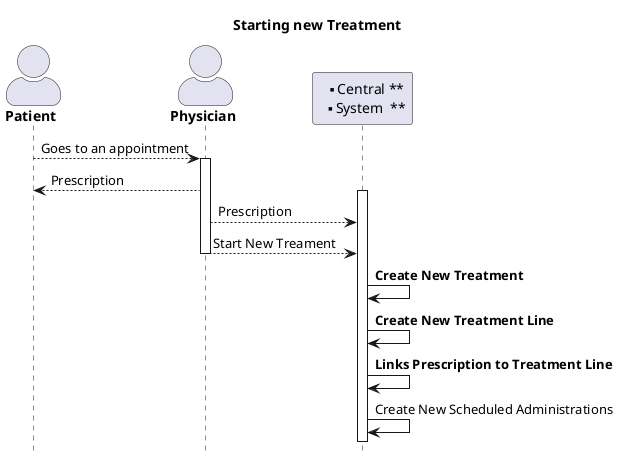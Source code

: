 @startuml
title Starting new Treatment
skinparam actorStyle awesome

hide footbox

'!include ./style.iuml

actor "**Patient**" as P
actor "**Physician**" as PHY
Participant "** Central **\n**  System  **" as PIS

P --> PHY : Goes to an appointment
activate PHY
PHY --> P: Prescription 
activate PIS

PHY --> PIS: Prescription
PHY --> PIS: Start New Treament
deactivate PHY

PIS -> PIS : **Create New Treatment**
PIS -> PIS : **Create New Treatment Line**
PIS -> PIS : **Links Prescription to Treatment Line**
PIS -> PIS : Create New Scheduled Administrations

@enduml

